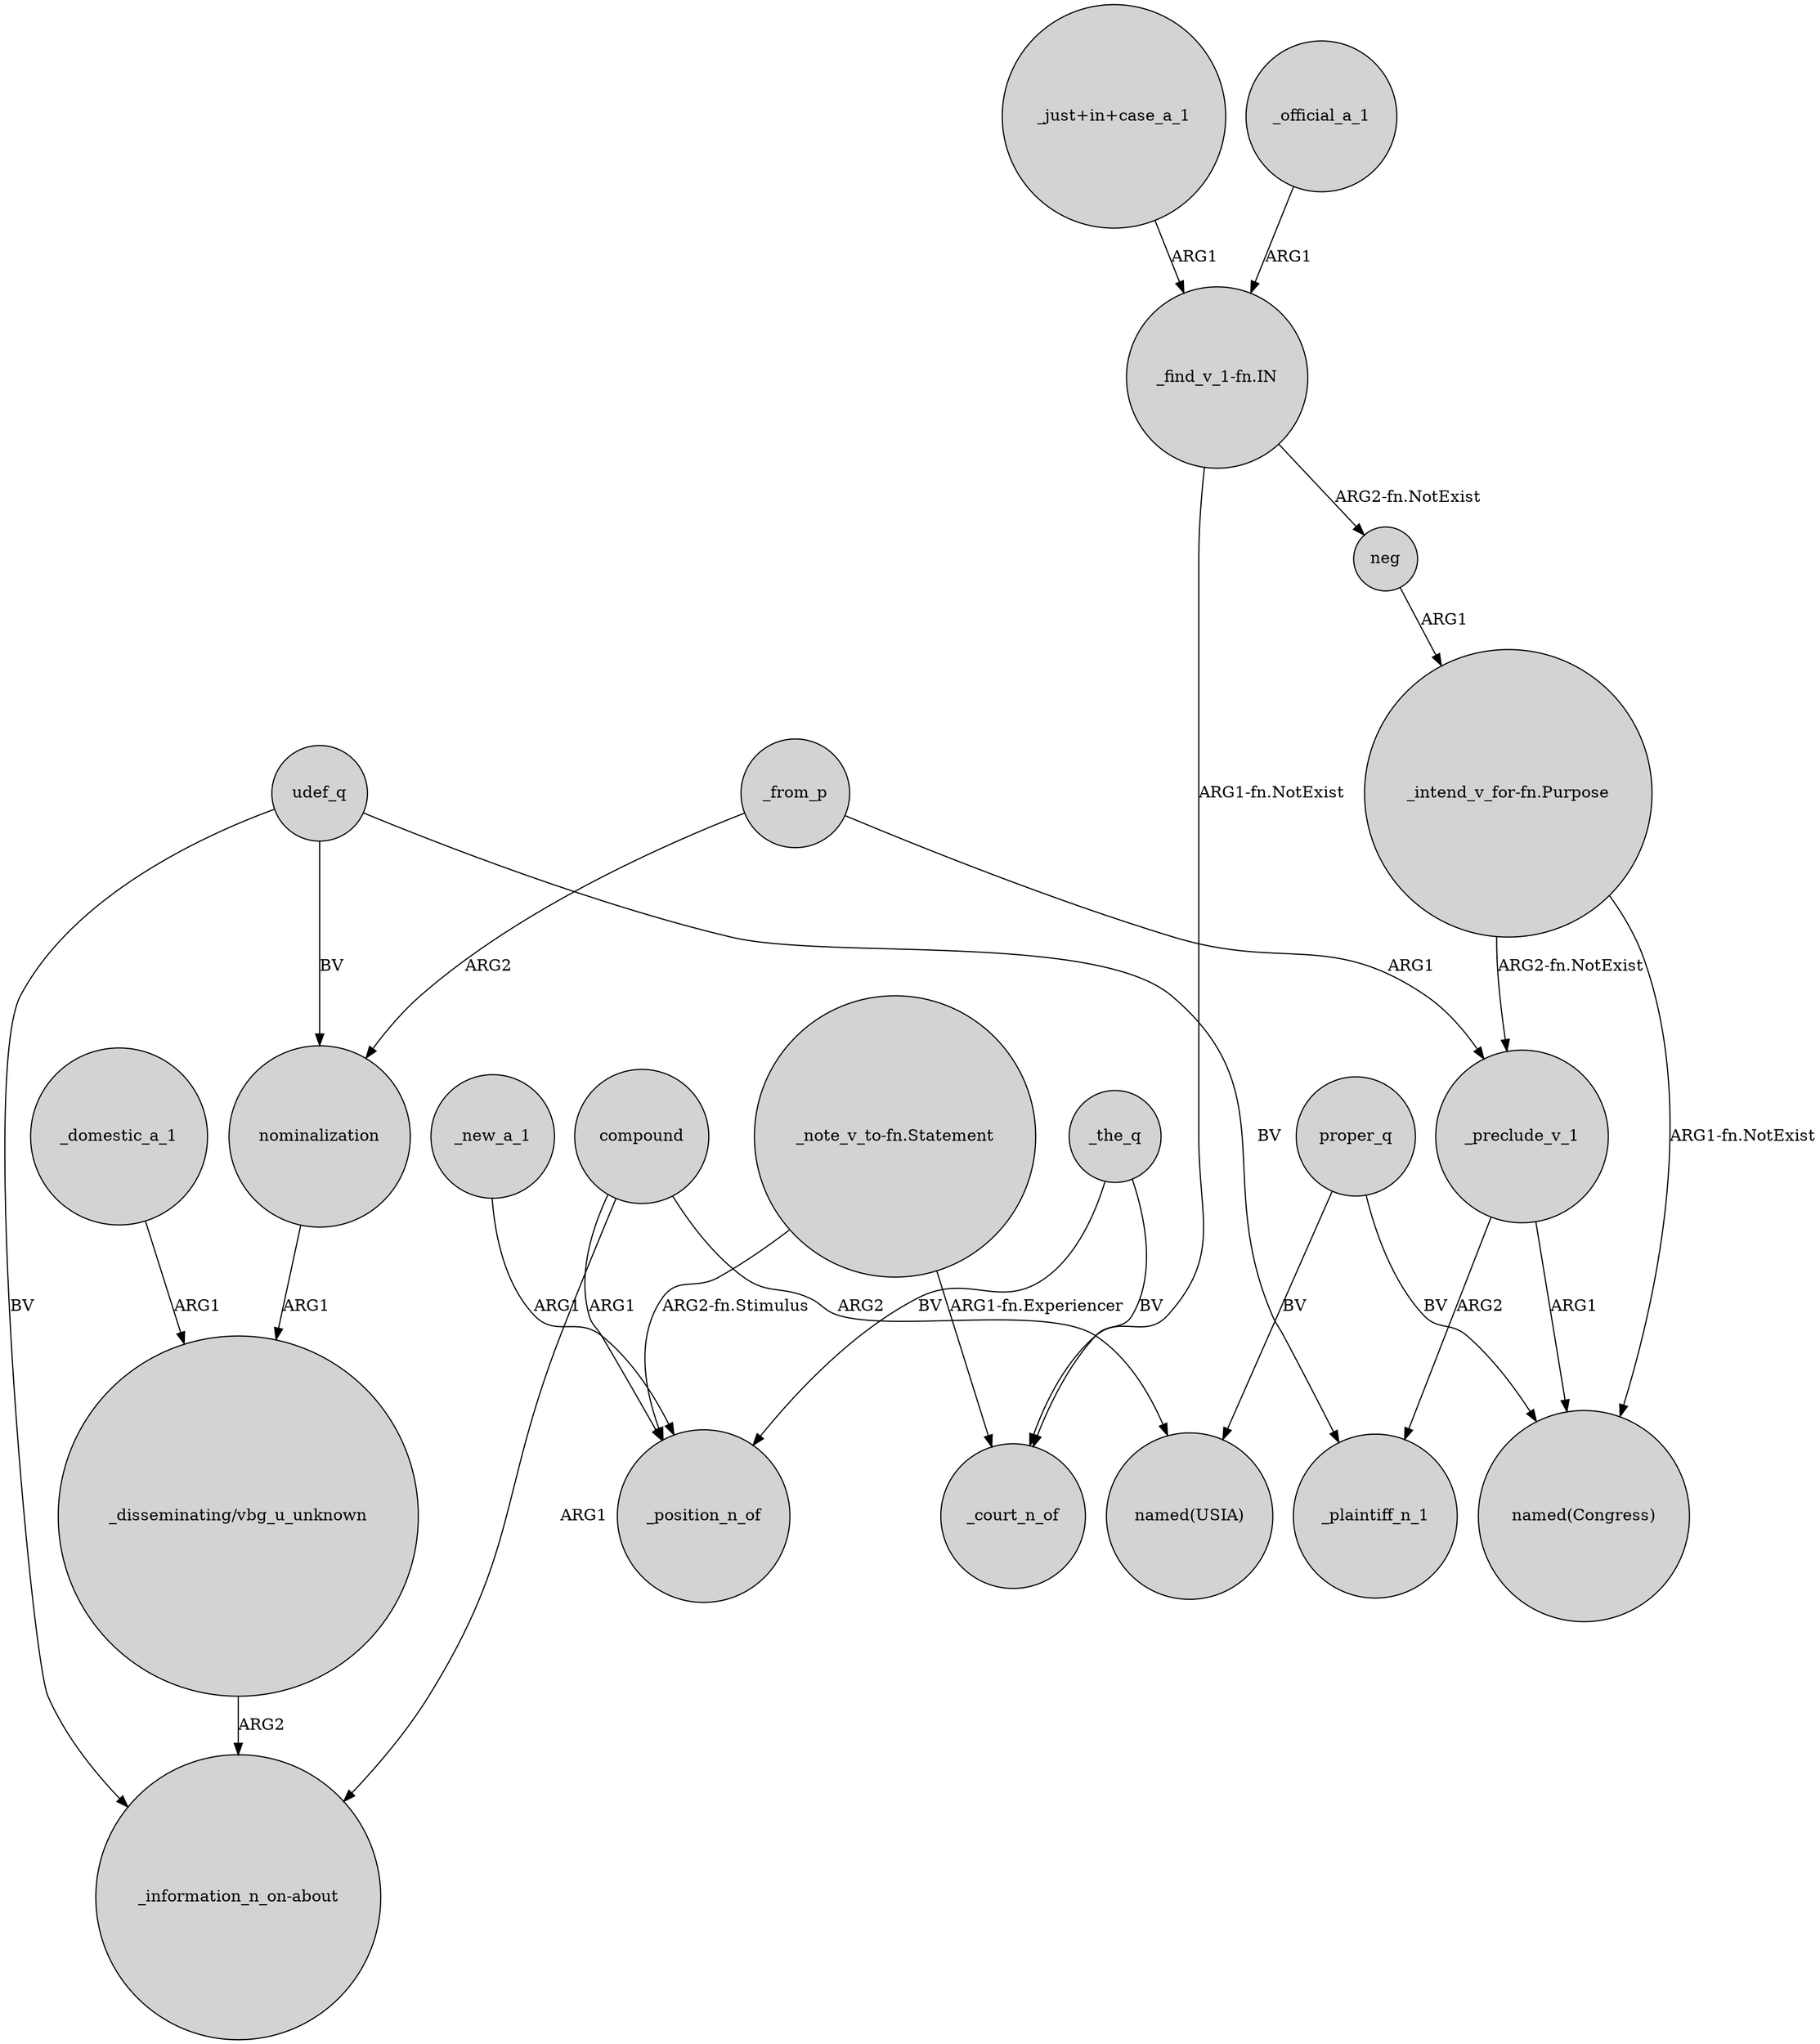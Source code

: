 digraph {
	node [shape=circle style=filled]
	"_disseminating/vbg_u_unknown" -> "_information_n_on-about" [label=ARG2]
	"_note_v_to-fn.Statement" -> _court_n_of [label="ARG1-fn.Experiencer"]
	"_intend_v_for-fn.Purpose" -> "named(Congress)" [label="ARG1-fn.NotExist"]
	"_note_v_to-fn.Statement" -> _position_n_of [label="ARG2-fn.Stimulus"]
	"_just+in+case_a_1" -> "_find_v_1-fn.IN" [label=ARG1]
	_the_q -> _court_n_of [label=BV]
	_the_q -> _position_n_of [label=BV]
	compound -> "named(USIA)" [label=ARG2]
	proper_q -> "named(Congress)" [label=BV]
	nominalization -> "_disseminating/vbg_u_unknown" [label=ARG1]
	udef_q -> "_information_n_on-about" [label=BV]
	_preclude_v_1 -> "named(Congress)" [label=ARG1]
	udef_q -> _plaintiff_n_1 [label=BV]
	"_intend_v_for-fn.Purpose" -> _preclude_v_1 [label="ARG2-fn.NotExist"]
	neg -> "_intend_v_for-fn.Purpose" [label=ARG1]
	_preclude_v_1 -> _plaintiff_n_1 [label=ARG2]
	compound -> _position_n_of [label=ARG1]
	udef_q -> nominalization [label=BV]
	_from_p -> _preclude_v_1 [label=ARG1]
	_from_p -> nominalization [label=ARG2]
	_new_a_1 -> _position_n_of [label=ARG1]
	_domestic_a_1 -> "_disseminating/vbg_u_unknown" [label=ARG1]
	"_find_v_1-fn.IN" -> _court_n_of [label="ARG1-fn.NotExist"]
	"_find_v_1-fn.IN" -> neg [label="ARG2-fn.NotExist"]
	proper_q -> "named(USIA)" [label=BV]
	compound -> "_information_n_on-about" [label=ARG1]
	_official_a_1 -> "_find_v_1-fn.IN" [label=ARG1]
}
